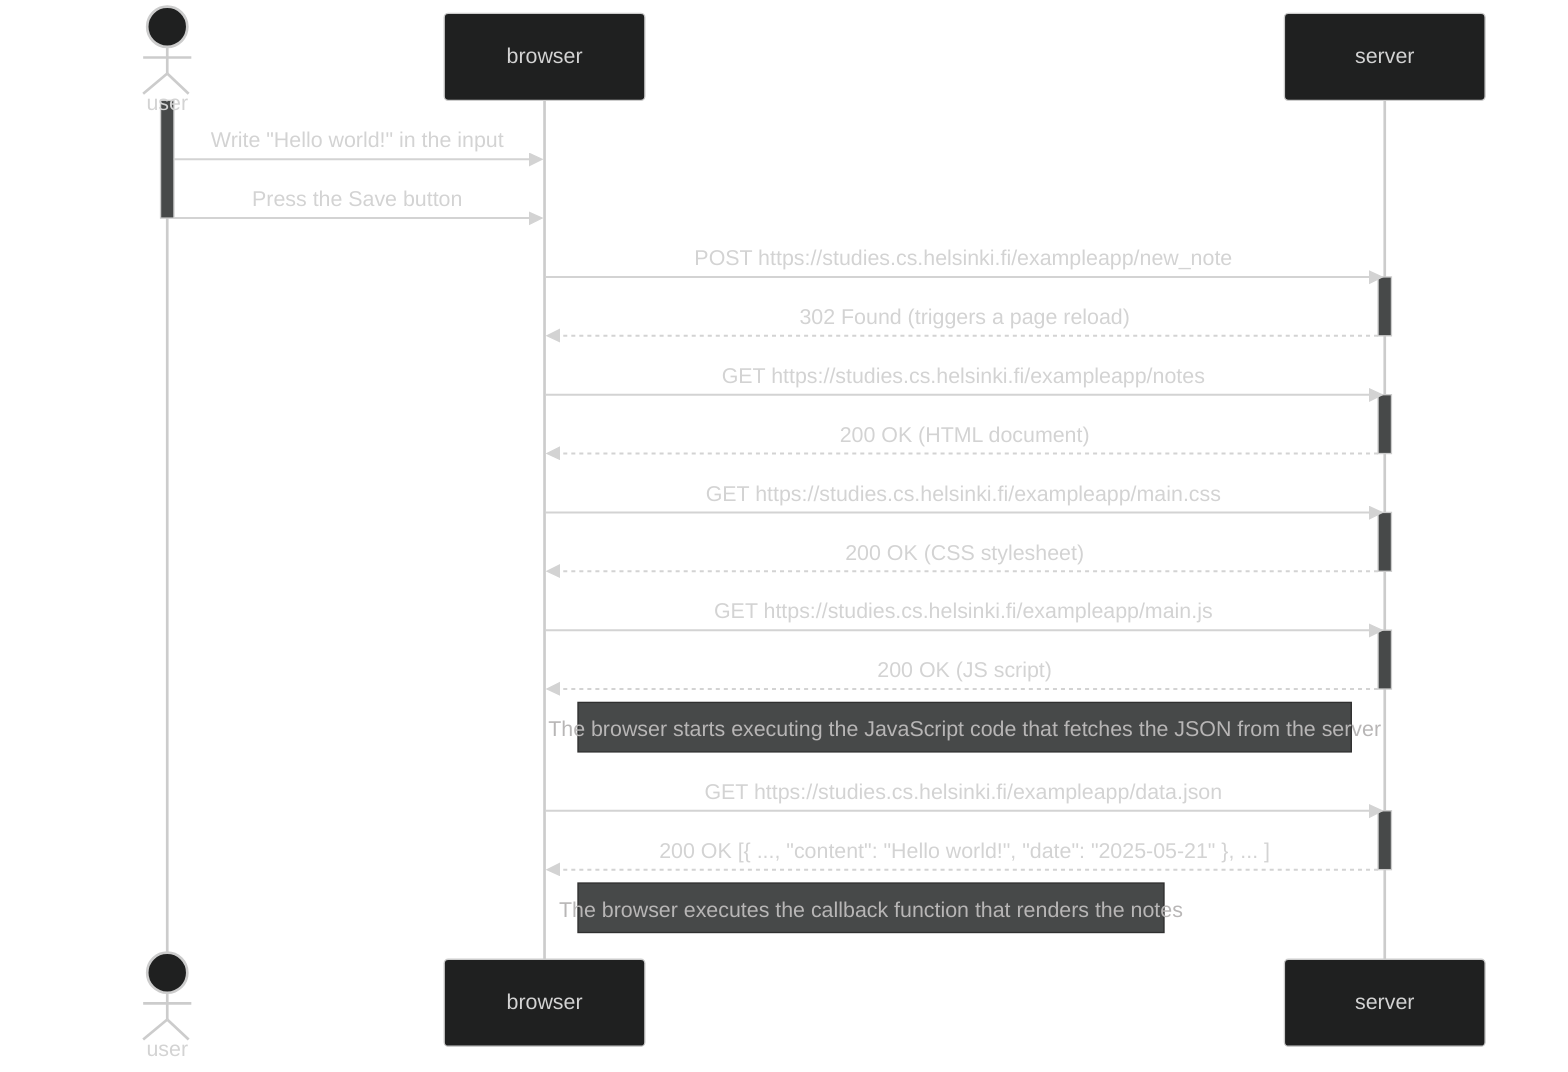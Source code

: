 %%{init: {'theme':'dark'}}%%

sequenceDiagram

    actor user
    participant browser
    participant server

    activate user
    user->>browser: Write "Hello world!" in the input
    user->>browser: Press the Save button
    deactivate user

    browser->>server: POST https://studies.cs.helsinki.fi/exampleapp/new_note
    activate server
    server-->>browser: 302 Found (triggers a page reload)
    deactivate server

    browser->>server: GET https://studies.cs.helsinki.fi/exampleapp/notes
    activate server
    server-->>browser: 200 OK (HTML document)
    deactivate server

    browser->>server: GET https://studies.cs.helsinki.fi/exampleapp/main.css
    activate server
    server-->>browser: 200 OK (CSS stylesheet)
    deactivate server

    browser->>server: GET https://studies.cs.helsinki.fi/exampleapp/main.js
    activate server
    server-->>browser: 200 OK (JS script)
    deactivate server

    Note right of browser: The browser starts executing the JavaScript code that fetches the JSON from the server

    browser->>server: GET https://studies.cs.helsinki.fi/exampleapp/data.json
    activate server
    server-->>browser: 200 OK [{ ..., "content": "Hello world!", "date": "2025-05-21" }, ... ]
    deactivate server

    Note right of browser: The browser executes the callback function that renders the notes